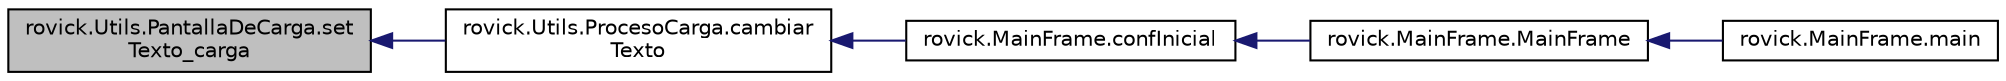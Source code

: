 digraph "rovick.Utils.PantallaDeCarga.setTexto_carga"
{
  edge [fontname="Helvetica",fontsize="10",labelfontname="Helvetica",labelfontsize="10"];
  node [fontname="Helvetica",fontsize="10",shape=record];
  rankdir="LR";
  Node35 [label="rovick.Utils.PantallaDeCarga.set\lTexto_carga",height=0.2,width=0.4,color="black", fillcolor="grey75", style="filled", fontcolor="black"];
  Node35 -> Node36 [dir="back",color="midnightblue",fontsize="10",style="solid",fontname="Helvetica"];
  Node36 [label="rovick.Utils.ProcesoCarga.cambiar\lTexto",height=0.2,width=0.4,color="black", fillcolor="white", style="filled",URL="$classrovick_1_1_utils_1_1_proceso_carga.html#aad4e37dd5ca3ee5d5652e1ea1219147f"];
  Node36 -> Node37 [dir="back",color="midnightblue",fontsize="10",style="solid",fontname="Helvetica"];
  Node37 [label="rovick.MainFrame.confInicial",height=0.2,width=0.4,color="black", fillcolor="white", style="filled",URL="$group___principales.html#ga80f1d7e5687e8397e77a4666f863417c",tooltip="Metodo que se encarga de configurar la vista y las conexiones utilizadas (arduino, camara...) "];
  Node37 -> Node38 [dir="back",color="midnightblue",fontsize="10",style="solid",fontname="Helvetica"];
  Node38 [label="rovick.MainFrame.MainFrame",height=0.2,width=0.4,color="black", fillcolor="white", style="filled",URL="$group___principales.html#ga511f1ff25cbcc94bf9a36611674b5fec",tooltip="Contrucotr de la victa principal. "];
  Node38 -> Node39 [dir="back",color="midnightblue",fontsize="10",style="solid",fontname="Helvetica"];
  Node39 [label="rovick.MainFrame.main",height=0.2,width=0.4,color="black", fillcolor="white", style="filled",URL="$classrovick_1_1_main_frame.html#ac31f17c5894a105267e32842324663ac"];
}
